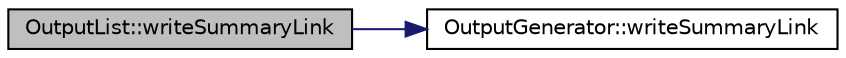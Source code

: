 digraph "OutputList::writeSummaryLink"
{
 // LATEX_PDF_SIZE
  edge [fontname="Helvetica",fontsize="10",labelfontname="Helvetica",labelfontsize="10"];
  node [fontname="Helvetica",fontsize="10",shape=record];
  rankdir="LR";
  Node1 [label="OutputList::writeSummaryLink",height=0.2,width=0.4,color="black", fillcolor="grey75", style="filled", fontcolor="black",tooltip=" "];
  Node1 -> Node2 [color="midnightblue",fontsize="10",style="solid",fontname="Helvetica"];
  Node2 [label="OutputGenerator::writeSummaryLink",height=0.2,width=0.4,color="black", fillcolor="white", style="filled",URL="$classOutputGenerator.html#ac67a735b9bc5bbe345e8b6b3f48b5539",tooltip=" "];
}
